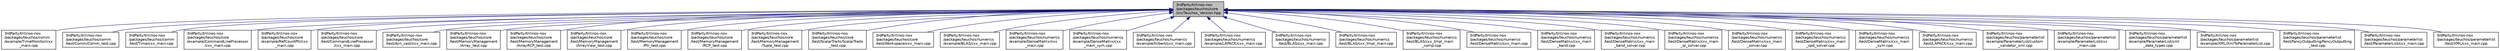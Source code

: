 digraph "3rdParty/trilinos-nox/packages/teuchos/core/src/Teuchos_Version.hpp"
{
  edge [fontname="Helvetica",fontsize="10",labelfontname="Helvetica",labelfontsize="10"];
  node [fontname="Helvetica",fontsize="10",shape=record];
  Node7 [label="3rdParty/trilinos-nox\l/packages/teuchos/core\l/src/Teuchos_Version.hpp",height=0.2,width=0.4,color="black", fillcolor="grey75", style="filled", fontcolor="black"];
  Node7 -> Node8 [dir="back",color="midnightblue",fontsize="10",style="solid",fontname="Helvetica"];
  Node8 [label="3rdParty/trilinos-nox\l/packages/teuchos/comm\l/example/TimeMonitor/cxx\l_main.cpp",height=0.2,width=0.4,color="black", fillcolor="white", style="filled",URL="$dd/db6/teuchos_2comm_2example_2_time_monitor_2cxx__main_8cpp.html"];
  Node7 -> Node9 [dir="back",color="midnightblue",fontsize="10",style="solid",fontname="Helvetica"];
  Node9 [label="3rdParty/trilinos-nox\l/packages/teuchos/comm\l/test/Comm/Comm_test.cpp",height=0.2,width=0.4,color="black", fillcolor="white", style="filled",URL="$d0/d20/_comm__test_8cpp.html"];
  Node7 -> Node10 [dir="back",color="midnightblue",fontsize="10",style="solid",fontname="Helvetica"];
  Node10 [label="3rdParty/trilinos-nox\l/packages/teuchos/comm\l/test/Time/cxx_main.cpp",height=0.2,width=0.4,color="black", fillcolor="white", style="filled",URL="$d8/d8e/teuchos_2comm_2test_2_time_2cxx__main_8cpp.html"];
  Node7 -> Node11 [dir="back",color="midnightblue",fontsize="10",style="solid",fontname="Helvetica"];
  Node11 [label="3rdParty/trilinos-nox\l/packages/teuchos/core\l/example/CommandLineProcessor\l/cxx_main.cpp",height=0.2,width=0.4,color="black", fillcolor="white", style="filled",URL="$dc/d70/teuchos_2core_2example_2_command_line_processor_2cxx__main_8cpp.html"];
  Node7 -> Node12 [dir="back",color="midnightblue",fontsize="10",style="solid",fontname="Helvetica"];
  Node12 [label="3rdParty/trilinos-nox\l/packages/teuchos/core\l/example/RefCountPtr/cxx\l_main.cpp",height=0.2,width=0.4,color="black", fillcolor="white", style="filled",URL="$d0/d2c/teuchos_2core_2example_2_ref_count_ptr_2cxx__main_8cpp.html"];
  Node7 -> Node13 [dir="back",color="midnightblue",fontsize="10",style="solid",fontname="Helvetica"];
  Node13 [label="3rdParty/trilinos-nox\l/packages/teuchos/core\l/test/CommandLineProcessor\l/cxx_main.cpp",height=0.2,width=0.4,color="black", fillcolor="white", style="filled",URL="$d5/d5b/teuchos_2core_2test_2_command_line_processor_2cxx__main_8cpp.html"];
  Node7 -> Node14 [dir="back",color="midnightblue",fontsize="10",style="solid",fontname="Helvetica"];
  Node14 [label="3rdParty/trilinos-nox\l/packages/teuchos/core\l/test/dyn_cast/cxx_main.cpp",height=0.2,width=0.4,color="black", fillcolor="white", style="filled",URL="$d1/dc7/teuchos_2core_2test_2dyn__cast_2cxx__main_8cpp.html"];
  Node7 -> Node15 [dir="back",color="midnightblue",fontsize="10",style="solid",fontname="Helvetica"];
  Node15 [label="3rdParty/trilinos-nox\l/packages/teuchos/core\l/test/MemoryManagement\l/Array_test.cpp",height=0.2,width=0.4,color="black", fillcolor="white", style="filled",URL="$d5/db3/_array__test_8cpp.html"];
  Node7 -> Node16 [dir="back",color="midnightblue",fontsize="10",style="solid",fontname="Helvetica"];
  Node16 [label="3rdParty/trilinos-nox\l/packages/teuchos/core\l/test/MemoryManagement\l/ArrayRCP_test.cpp",height=0.2,width=0.4,color="black", fillcolor="white", style="filled",URL="$d3/d9b/_array_r_c_p__test_8cpp.html"];
  Node7 -> Node17 [dir="back",color="midnightblue",fontsize="10",style="solid",fontname="Helvetica"];
  Node17 [label="3rdParty/trilinos-nox\l/packages/teuchos/core\l/test/MemoryManagement\l/ArrayView_test.cpp",height=0.2,width=0.4,color="black", fillcolor="white", style="filled",URL="$da/df5/_array_view__test_8cpp.html"];
  Node7 -> Node18 [dir="back",color="midnightblue",fontsize="10",style="solid",fontname="Helvetica"];
  Node18 [label="3rdParty/trilinos-nox\l/packages/teuchos/core\l/test/MemoryManagement\l/Ptr_test.cpp",height=0.2,width=0.4,color="black", fillcolor="white", style="filled",URL="$dc/d61/_ptr__test_8cpp.html"];
  Node7 -> Node19 [dir="back",color="midnightblue",fontsize="10",style="solid",fontname="Helvetica"];
  Node19 [label="3rdParty/trilinos-nox\l/packages/teuchos/core\l/test/MemoryManagement\l/RCP_test.cpp",height=0.2,width=0.4,color="black", fillcolor="white", style="filled",URL="$dd/dce/_r_c_p__test_8cpp.html"];
  Node7 -> Node20 [dir="back",color="midnightblue",fontsize="10",style="solid",fontname="Helvetica"];
  Node20 [label="3rdParty/trilinos-nox\l/packages/teuchos/core\l/test/MemoryManagement\l/Tuple_test.cpp",height=0.2,width=0.4,color="black", fillcolor="white", style="filled",URL="$d0/db1/_tuple__test_8cpp.html"];
  Node7 -> Node21 [dir="back",color="midnightblue",fontsize="10",style="solid",fontname="Helvetica"];
  Node21 [label="3rdParty/trilinos-nox\l/packages/teuchos/core\l/test/ScalarTraits/ScalarTraits\l_test.cpp",height=0.2,width=0.4,color="black", fillcolor="white", style="filled",URL="$d4/d9b/_scalar_traits__test_8cpp.html"];
  Node7 -> Node22 [dir="back",color="midnightblue",fontsize="10",style="solid",fontname="Helvetica"];
  Node22 [label="3rdParty/trilinos-nox\l/packages/teuchos/core\l/test/Workspace/cxx_main.cpp",height=0.2,width=0.4,color="black", fillcolor="white", style="filled",URL="$d7/d0f/teuchos_2core_2test_2_workspace_2cxx__main_8cpp.html"];
  Node7 -> Node23 [dir="back",color="midnightblue",fontsize="10",style="solid",fontname="Helvetica"];
  Node23 [label="3rdParty/trilinos-nox\l/packages/teuchos/numerics\l/example/BLAS/cxx_main.cpp",height=0.2,width=0.4,color="black", fillcolor="white", style="filled",URL="$da/d98/teuchos_2numerics_2example_2_b_l_a_s_2cxx__main_8cpp.html"];
  Node7 -> Node24 [dir="back",color="midnightblue",fontsize="10",style="solid",fontname="Helvetica"];
  Node24 [label="3rdParty/trilinos-nox\l/packages/teuchos/numerics\l/example/DenseMatrix/cxx\l_main.cpp",height=0.2,width=0.4,color="black", fillcolor="white", style="filled",URL="$d5/d76/teuchos_2numerics_2example_2_dense_matrix_2cxx__main_8cpp.html"];
  Node7 -> Node25 [dir="back",color="midnightblue",fontsize="10",style="solid",fontname="Helvetica"];
  Node25 [label="3rdParty/trilinos-nox\l/packages/teuchos/numerics\l/example/DenseMatrix/cxx\l_main_sym.cpp",height=0.2,width=0.4,color="black", fillcolor="white", style="filled",URL="$d9/dc1/example_2_dense_matrix_2cxx__main__sym_8cpp.html"];
  Node7 -> Node26 [dir="back",color="midnightblue",fontsize="10",style="solid",fontname="Helvetica"];
  Node26 [label="3rdParty/trilinos-nox\l/packages/teuchos/numerics\l/example/hilbert/cxx_main.cpp",height=0.2,width=0.4,color="black", fillcolor="white", style="filled",URL="$d8/d4f/teuchos_2numerics_2example_2hilbert_2cxx__main_8cpp.html"];
  Node7 -> Node27 [dir="back",color="midnightblue",fontsize="10",style="solid",fontname="Helvetica"];
  Node27 [label="3rdParty/trilinos-nox\l/packages/teuchos/numerics\l/example/LAPACK/cxx_main.cpp",height=0.2,width=0.4,color="black", fillcolor="white", style="filled",URL="$da/db1/teuchos_2numerics_2example_2_l_a_p_a_c_k_2cxx__main_8cpp.html"];
  Node7 -> Node28 [dir="back",color="midnightblue",fontsize="10",style="solid",fontname="Helvetica"];
  Node28 [label="3rdParty/trilinos-nox\l/packages/teuchos/numerics\l/test/BLAS/cxx_main.cpp",height=0.2,width=0.4,color="black", fillcolor="white", style="filled",URL="$d5/d68/teuchos_2numerics_2test_2_b_l_a_s_2cxx__main_8cpp.html"];
  Node7 -> Node29 [dir="back",color="midnightblue",fontsize="10",style="solid",fontname="Helvetica"];
  Node29 [label="3rdParty/trilinos-nox\l/packages/teuchos/numerics\l/test/BLAS/cxx_tmpl_main.cpp",height=0.2,width=0.4,color="black", fillcolor="white", style="filled",URL="$d0/df4/cxx__tmpl__main_8cpp.html"];
  Node7 -> Node30 [dir="back",color="midnightblue",fontsize="10",style="solid",fontname="Helvetica"];
  Node30 [label="3rdParty/trilinos-nox\l/packages/teuchos/numerics\l/test/BLAS/cxx_tmpl_main\l_comp.cpp",height=0.2,width=0.4,color="black", fillcolor="white", style="filled",URL="$d7/ddc/cxx__tmpl__main__comp_8cpp.html"];
  Node7 -> Node31 [dir="back",color="midnightblue",fontsize="10",style="solid",fontname="Helvetica"];
  Node31 [label="3rdParty/trilinos-nox\l/packages/teuchos/numerics\l/test/DenseMatrix/cxx_main.cpp",height=0.2,width=0.4,color="black", fillcolor="white", style="filled",URL="$da/db9/teuchos_2numerics_2test_2_dense_matrix_2cxx__main_8cpp.html"];
  Node7 -> Node32 [dir="back",color="midnightblue",fontsize="10",style="solid",fontname="Helvetica"];
  Node32 [label="3rdParty/trilinos-nox\l/packages/teuchos/numerics\l/test/DenseMatrix/cxx_main\l_band.cpp",height=0.2,width=0.4,color="black", fillcolor="white", style="filled",URL="$d5/dd8/cxx__main__band_8cpp.html"];
  Node7 -> Node33 [dir="back",color="midnightblue",fontsize="10",style="solid",fontname="Helvetica"];
  Node33 [label="3rdParty/trilinos-nox\l/packages/teuchos/numerics\l/test/DenseMatrix/cxx_main\l_band_solver.cpp",height=0.2,width=0.4,color="black", fillcolor="white", style="filled",URL="$d3/dca/cxx__main__band__solver_8cpp.html"];
  Node7 -> Node34 [dir="back",color="midnightblue",fontsize="10",style="solid",fontname="Helvetica"];
  Node34 [label="3rdParty/trilinos-nox\l/packages/teuchos/numerics\l/test/DenseMatrix/cxx_main\l_qr_solver.cpp",height=0.2,width=0.4,color="black", fillcolor="white", style="filled",URL="$d2/df5/cxx__main__qr__solver_8cpp.html"];
  Node7 -> Node35 [dir="back",color="midnightblue",fontsize="10",style="solid",fontname="Helvetica"];
  Node35 [label="3rdParty/trilinos-nox\l/packages/teuchos/numerics\l/test/DenseMatrix/cxx_main\l_solver.cpp",height=0.2,width=0.4,color="black", fillcolor="white", style="filled",URL="$d2/d6e/cxx__main__solver_8cpp.html"];
  Node7 -> Node36 [dir="back",color="midnightblue",fontsize="10",style="solid",fontname="Helvetica"];
  Node36 [label="3rdParty/trilinos-nox\l/packages/teuchos/numerics\l/test/DenseMatrix/cxx_main\l_spd_solver.cpp",height=0.2,width=0.4,color="black", fillcolor="white", style="filled",URL="$d5/d68/cxx__main__spd__solver_8cpp.html"];
  Node7 -> Node37 [dir="back",color="midnightblue",fontsize="10",style="solid",fontname="Helvetica"];
  Node37 [label="3rdParty/trilinos-nox\l/packages/teuchos/numerics\l/test/DenseMatrix/cxx_main\l_sym.cpp",height=0.2,width=0.4,color="black", fillcolor="white", style="filled",URL="$d9/d93/test_2_dense_matrix_2cxx__main__sym_8cpp.html"];
  Node7 -> Node38 [dir="back",color="midnightblue",fontsize="10",style="solid",fontname="Helvetica"];
  Node38 [label="3rdParty/trilinos-nox\l/packages/teuchos/numerics\l/test/LAPACK/cxx_main.cpp",height=0.2,width=0.4,color="black", fillcolor="white", style="filled",URL="$d0/d56/teuchos_2numerics_2test_2_l_a_p_a_c_k_2cxx__main_8cpp.html"];
  Node7 -> Node39 [dir="back",color="midnightblue",fontsize="10",style="solid",fontname="Helvetica"];
  Node39 [label="3rdParty/trilinos-nox\l/packages/teuchos/parameterlist\l/example/ParameterList/custom\l_validator_xml.cpp",height=0.2,width=0.4,color="black", fillcolor="white", style="filled",URL="$db/dbc/custom__validator__xml_8cpp.html"];
  Node7 -> Node40 [dir="back",color="midnightblue",fontsize="10",style="solid",fontname="Helvetica"];
  Node40 [label="3rdParty/trilinos-nox\l/packages/teuchos/parameterlist\l/example/ParameterList/cxx\l_main.cpp",height=0.2,width=0.4,color="black", fillcolor="white", style="filled",URL="$d9/dab/teuchos_2parameterlist_2example_2_parameter_list_2cxx__main_8cpp.html"];
  Node7 -> Node41 [dir="back",color="midnightblue",fontsize="10",style="solid",fontname="Helvetica"];
  Node41 [label="3rdParty/trilinos-nox\l/packages/teuchos/parameterlist\l/example/ParameterList/xml\l_data_types.cpp",height=0.2,width=0.4,color="black", fillcolor="white", style="filled",URL="$d0/dd3/xml__data__types_8cpp.html"];
  Node7 -> Node42 [dir="back",color="midnightblue",fontsize="10",style="solid",fontname="Helvetica"];
  Node42 [label="3rdParty/trilinos-nox\l/packages/teuchos/parameterlist\l/example/XML/XmlToParameterList.cpp",height=0.2,width=0.4,color="black", fillcolor="white", style="filled",URL="$db/d38/_xml_to_parameter_list_8cpp.html"];
  Node7 -> Node43 [dir="back",color="midnightblue",fontsize="10",style="solid",fontname="Helvetica"];
  Node43 [label="3rdParty/trilinos-nox\l/packages/teuchos/parameterlist\l/test/FancyOutputting/FancyOutputting\l_test.cpp",height=0.2,width=0.4,color="black", fillcolor="white", style="filled",URL="$d4/d7c/_fancy_outputting__test_8cpp.html"];
  Node7 -> Node44 [dir="back",color="midnightblue",fontsize="10",style="solid",fontname="Helvetica"];
  Node44 [label="3rdParty/trilinos-nox\l/packages/teuchos/parameterlist\l/test/ParameterList/cxx_main.cpp",height=0.2,width=0.4,color="black", fillcolor="white", style="filled",URL="$df/d9d/teuchos_2parameterlist_2test_2_parameter_list_2cxx__main_8cpp.html"];
  Node7 -> Node45 [dir="back",color="midnightblue",fontsize="10",style="solid",fontname="Helvetica"];
  Node45 [label="3rdParty/trilinos-nox\l/packages/teuchos/parameterlist\l/test/XML/cxx_main.cpp",height=0.2,width=0.4,color="black", fillcolor="white", style="filled",URL="$d5/dfb/teuchos_2parameterlist_2test_2_x_m_l_2cxx__main_8cpp.html"];
}
